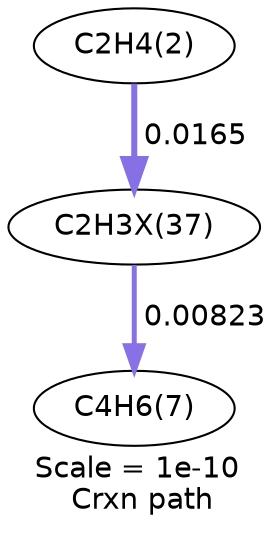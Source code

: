 digraph reaction_paths {
center=1;
s5 -> s43[fontname="Helvetica", style="setlinewidth(2.9)", arrowsize=1.45, color="0.7, 0.516, 0.9"
, label=" 0.0165"];
s43 -> s8[fontname="Helvetica", style="setlinewidth(2.38)", arrowsize=1.19, color="0.7, 0.508, 0.9"
, label=" 0.00823"];
s5 [ fontname="Helvetica", label="C2H4(2)"];
s8 [ fontname="Helvetica", label="C4H6(7)"];
s43 [ fontname="Helvetica", label="C2H3X(37)"];
 label = "Scale = 1e-10\l Crxn path";
 fontname = "Helvetica";
}
